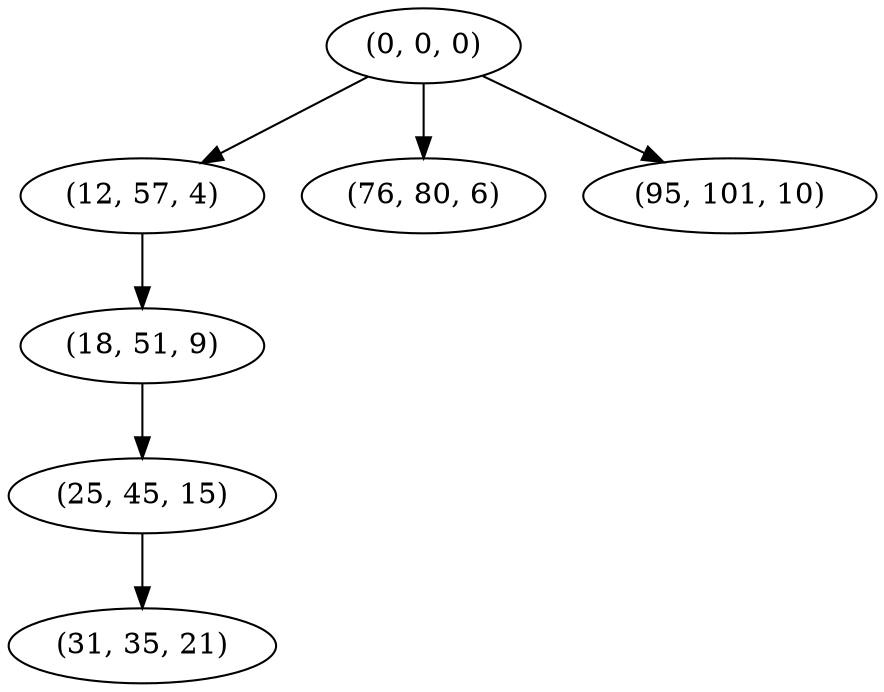 digraph tree {
    "(0, 0, 0)";
    "(12, 57, 4)";
    "(18, 51, 9)";
    "(25, 45, 15)";
    "(31, 35, 21)";
    "(76, 80, 6)";
    "(95, 101, 10)";
    "(0, 0, 0)" -> "(12, 57, 4)";
    "(0, 0, 0)" -> "(76, 80, 6)";
    "(0, 0, 0)" -> "(95, 101, 10)";
    "(12, 57, 4)" -> "(18, 51, 9)";
    "(18, 51, 9)" -> "(25, 45, 15)";
    "(25, 45, 15)" -> "(31, 35, 21)";
}
